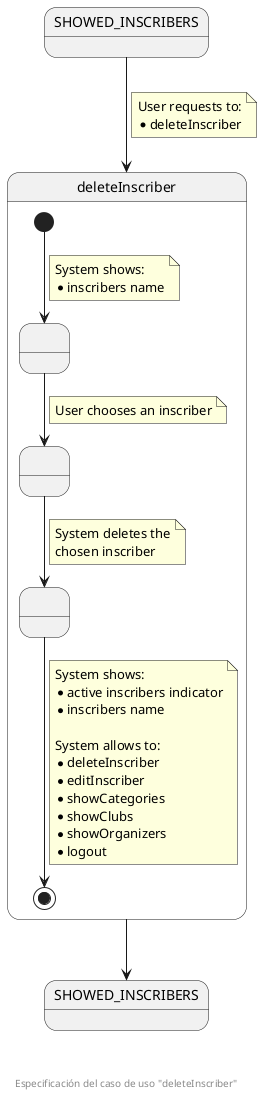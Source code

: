 @startuml
state SHOWED_INSCRIBERS

state deleteInscriber {
  state " " as SHOWED_INSCRIBERS_TO_BE_DELETED
  state " " as CHOSEN_INSCRIBER
  state " " as INSCRIBER_DELETED

  [*] --> SHOWED_INSCRIBERS_TO_BE_DELETED
  note on link
    System shows:
    * inscribers name
  end note
  
  SHOWED_INSCRIBERS_TO_BE_DELETED --> CHOSEN_INSCRIBER
  note on link
    User chooses an inscriber
  end note

  CHOSEN_INSCRIBER --> INSCRIBER_DELETED
  note on link
    System deletes the
    chosen inscriber
  end note

  INSCRIBER_DELETED --> [*]
  note on link
    System shows:
    * active inscribers indicator
    * inscribers name

    System allows to:
    * deleteInscriber
    * editInscriber
    * showCategories
    * showClubs
    * showOrganizers
    * logout
  end note
}

state "SHOWED_INSCRIBERS" as SHOWED_INSCRIBERS_F

SHOWED_INSCRIBERS --> deleteInscriber
note on link
  User requests to:
  * deleteInscriber
end note

deleteInscriber --> SHOWED_INSCRIBERS_F

footer \n\n\n Especificación del caso de uso "deleteInscriber"
@enduml
